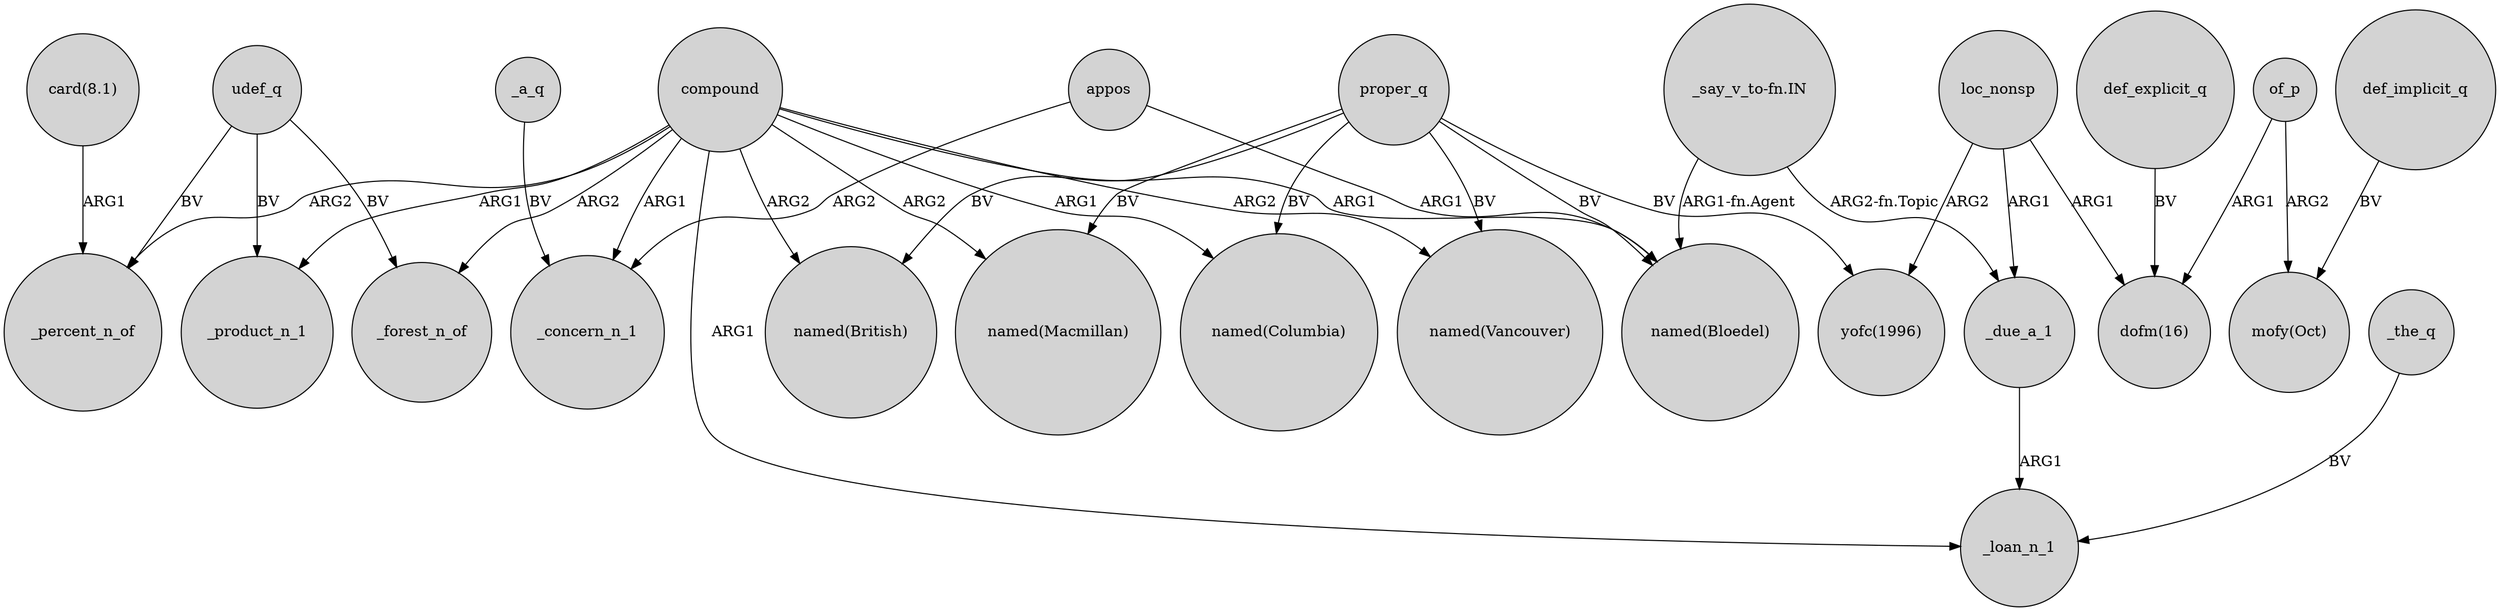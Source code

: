 digraph {
	node [shape=circle style=filled]
	_a_q -> _concern_n_1 [label=BV]
	compound -> _product_n_1 [label=ARG1]
	of_p -> "dofm(16)" [label=ARG1]
	def_implicit_q -> "mofy(Oct)" [label=BV]
	loc_nonsp -> "dofm(16)" [label=ARG1]
	compound -> "named(Bloedel)" [label=ARG1]
	compound -> "named(British)" [label=ARG2]
	appos -> "named(Bloedel)" [label=ARG1]
	of_p -> "mofy(Oct)" [label=ARG2]
	udef_q -> _forest_n_of [label=BV]
	proper_q -> "named(Vancouver)" [label=BV]
	compound -> _percent_n_of [label=ARG2]
	proper_q -> "named(Macmillan)" [label=BV]
	proper_q -> "named(British)" [label=BV]
	"_say_v_to-fn.IN" -> "named(Bloedel)" [label="ARG1-fn.Agent"]
	appos -> _concern_n_1 [label=ARG2]
	proper_q -> "named(Columbia)" [label=BV]
	loc_nonsp -> _due_a_1 [label=ARG1]
	_due_a_1 -> _loan_n_1 [label=ARG1]
	_the_q -> _loan_n_1 [label=BV]
	compound -> _forest_n_of [label=ARG2]
	proper_q -> "yofc(1996)" [label=BV]
	proper_q -> "named(Bloedel)" [label=BV]
	"card(8.1)" -> _percent_n_of [label=ARG1]
	compound -> _loan_n_1 [label=ARG1]
	def_explicit_q -> "dofm(16)" [label=BV]
	loc_nonsp -> "yofc(1996)" [label=ARG2]
	"_say_v_to-fn.IN" -> _due_a_1 [label="ARG2-fn.Topic"]
	compound -> "named(Vancouver)" [label=ARG2]
	udef_q -> _product_n_1 [label=BV]
	compound -> "named(Macmillan)" [label=ARG2]
	udef_q -> _percent_n_of [label=BV]
	compound -> "named(Columbia)" [label=ARG1]
	compound -> _concern_n_1 [label=ARG1]
}
